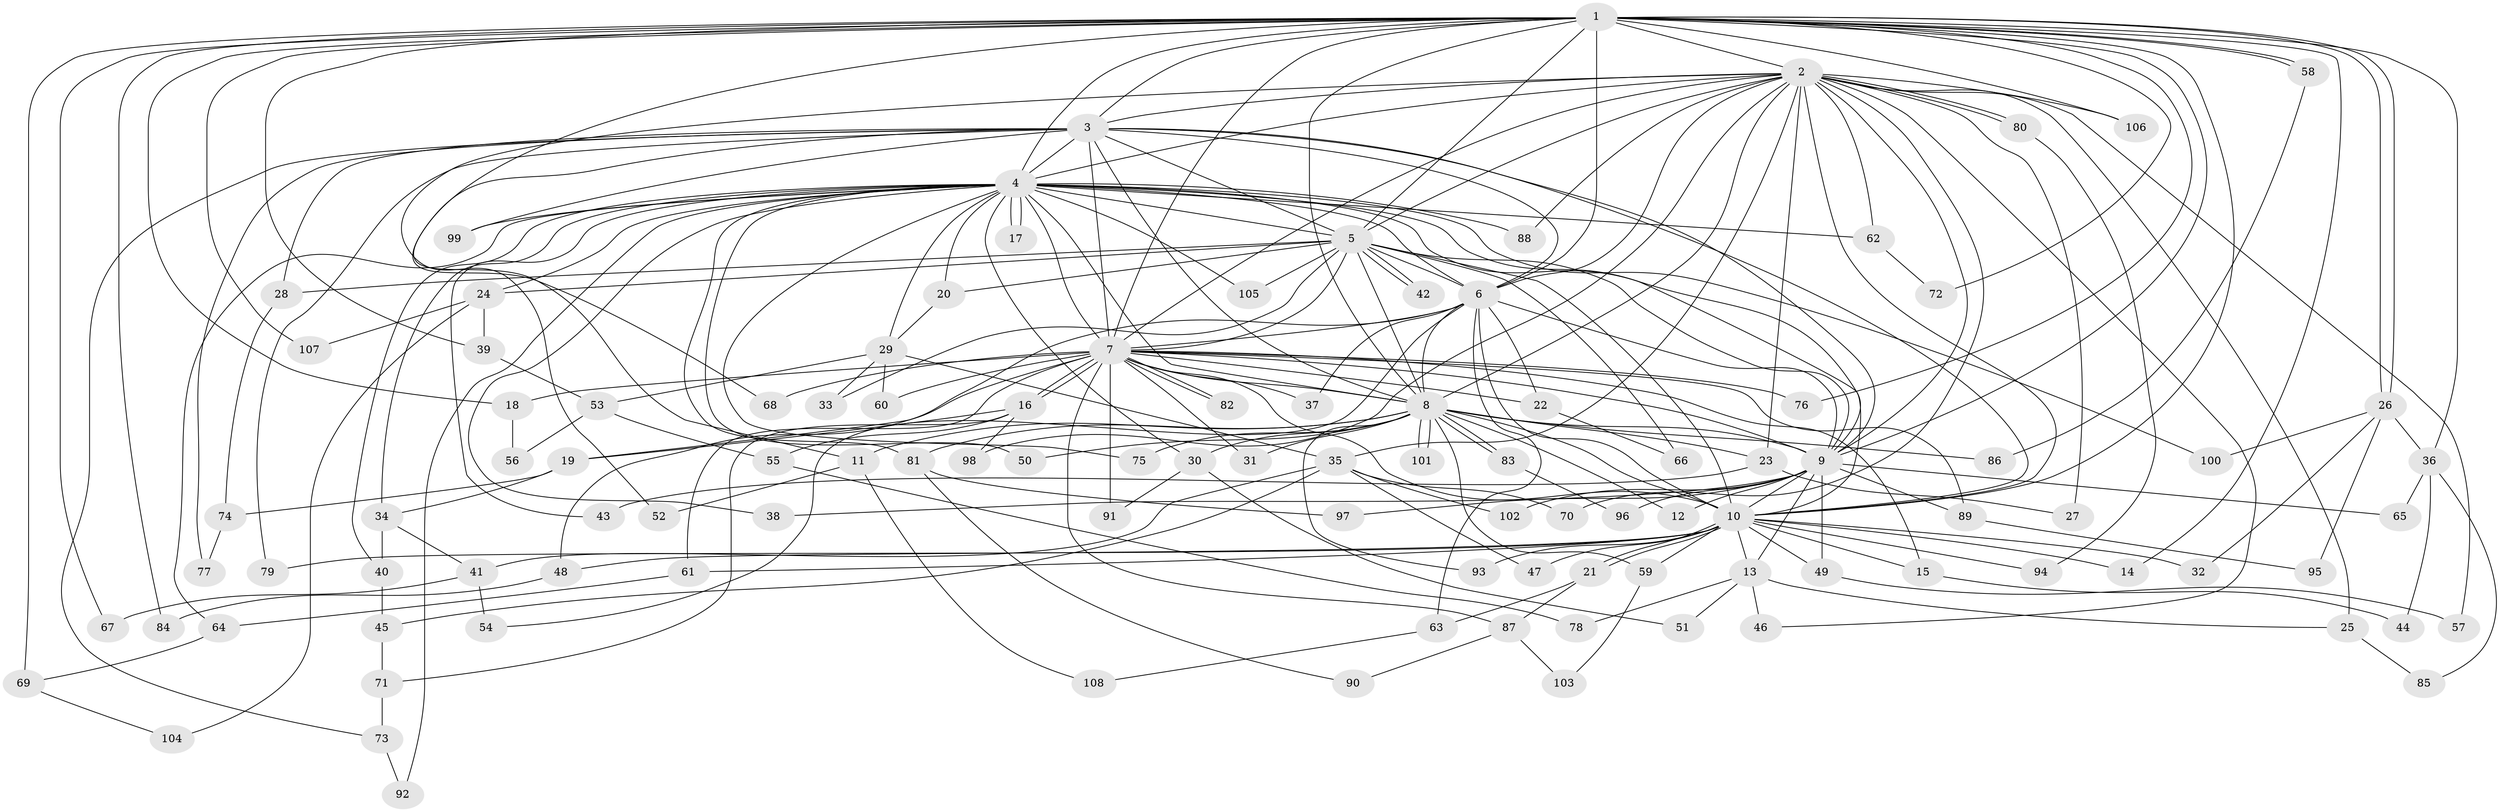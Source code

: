 // coarse degree distribution, {23: 0.015625, 29: 0.015625, 18: 0.015625, 21: 0.015625, 4: 0.078125, 2: 0.53125, 1: 0.109375, 5: 0.109375, 3: 0.078125, 12: 0.015625, 6: 0.015625}
// Generated by graph-tools (version 1.1) at 2025/48/03/04/25 21:48:27]
// undirected, 108 vertices, 241 edges
graph export_dot {
graph [start="1"]
  node [color=gray90,style=filled];
  1;
  2;
  3;
  4;
  5;
  6;
  7;
  8;
  9;
  10;
  11;
  12;
  13;
  14;
  15;
  16;
  17;
  18;
  19;
  20;
  21;
  22;
  23;
  24;
  25;
  26;
  27;
  28;
  29;
  30;
  31;
  32;
  33;
  34;
  35;
  36;
  37;
  38;
  39;
  40;
  41;
  42;
  43;
  44;
  45;
  46;
  47;
  48;
  49;
  50;
  51;
  52;
  53;
  54;
  55;
  56;
  57;
  58;
  59;
  60;
  61;
  62;
  63;
  64;
  65;
  66;
  67;
  68;
  69;
  70;
  71;
  72;
  73;
  74;
  75;
  76;
  77;
  78;
  79;
  80;
  81;
  82;
  83;
  84;
  85;
  86;
  87;
  88;
  89;
  90;
  91;
  92;
  93;
  94;
  95;
  96;
  97;
  98;
  99;
  100;
  101;
  102;
  103;
  104;
  105;
  106;
  107;
  108;
  1 -- 2;
  1 -- 3;
  1 -- 4;
  1 -- 5;
  1 -- 6;
  1 -- 7;
  1 -- 8;
  1 -- 9;
  1 -- 10;
  1 -- 14;
  1 -- 18;
  1 -- 26;
  1 -- 26;
  1 -- 36;
  1 -- 39;
  1 -- 58;
  1 -- 58;
  1 -- 67;
  1 -- 68;
  1 -- 69;
  1 -- 72;
  1 -- 76;
  1 -- 84;
  1 -- 106;
  1 -- 107;
  2 -- 3;
  2 -- 4;
  2 -- 5;
  2 -- 6;
  2 -- 7;
  2 -- 8;
  2 -- 9;
  2 -- 10;
  2 -- 23;
  2 -- 25;
  2 -- 27;
  2 -- 35;
  2 -- 46;
  2 -- 52;
  2 -- 57;
  2 -- 62;
  2 -- 70;
  2 -- 80;
  2 -- 80;
  2 -- 88;
  2 -- 98;
  2 -- 106;
  3 -- 4;
  3 -- 5;
  3 -- 6;
  3 -- 7;
  3 -- 8;
  3 -- 9;
  3 -- 10;
  3 -- 11;
  3 -- 28;
  3 -- 73;
  3 -- 77;
  3 -- 79;
  3 -- 99;
  4 -- 5;
  4 -- 6;
  4 -- 7;
  4 -- 8;
  4 -- 9;
  4 -- 10;
  4 -- 17;
  4 -- 17;
  4 -- 20;
  4 -- 24;
  4 -- 29;
  4 -- 30;
  4 -- 34;
  4 -- 38;
  4 -- 40;
  4 -- 43;
  4 -- 50;
  4 -- 62;
  4 -- 64;
  4 -- 75;
  4 -- 81;
  4 -- 88;
  4 -- 92;
  4 -- 99;
  4 -- 100;
  4 -- 105;
  5 -- 6;
  5 -- 7;
  5 -- 8;
  5 -- 9;
  5 -- 10;
  5 -- 20;
  5 -- 24;
  5 -- 28;
  5 -- 33;
  5 -- 42;
  5 -- 42;
  5 -- 66;
  5 -- 105;
  6 -- 7;
  6 -- 8;
  6 -- 9;
  6 -- 10;
  6 -- 22;
  6 -- 37;
  6 -- 48;
  6 -- 54;
  6 -- 63;
  7 -- 8;
  7 -- 9;
  7 -- 10;
  7 -- 15;
  7 -- 16;
  7 -- 16;
  7 -- 18;
  7 -- 19;
  7 -- 22;
  7 -- 31;
  7 -- 37;
  7 -- 60;
  7 -- 61;
  7 -- 68;
  7 -- 76;
  7 -- 82;
  7 -- 82;
  7 -- 87;
  7 -- 89;
  7 -- 91;
  8 -- 9;
  8 -- 10;
  8 -- 11;
  8 -- 12;
  8 -- 23;
  8 -- 30;
  8 -- 31;
  8 -- 50;
  8 -- 59;
  8 -- 75;
  8 -- 81;
  8 -- 83;
  8 -- 83;
  8 -- 86;
  8 -- 93;
  8 -- 101;
  8 -- 101;
  9 -- 10;
  9 -- 12;
  9 -- 13;
  9 -- 38;
  9 -- 49;
  9 -- 65;
  9 -- 89;
  9 -- 96;
  9 -- 97;
  9 -- 102;
  10 -- 13;
  10 -- 14;
  10 -- 15;
  10 -- 21;
  10 -- 21;
  10 -- 32;
  10 -- 47;
  10 -- 48;
  10 -- 49;
  10 -- 59;
  10 -- 61;
  10 -- 79;
  10 -- 93;
  10 -- 94;
  11 -- 52;
  11 -- 108;
  13 -- 25;
  13 -- 46;
  13 -- 51;
  13 -- 78;
  15 -- 44;
  16 -- 19;
  16 -- 55;
  16 -- 71;
  16 -- 98;
  18 -- 56;
  19 -- 34;
  19 -- 74;
  20 -- 29;
  21 -- 63;
  21 -- 87;
  22 -- 66;
  23 -- 27;
  23 -- 43;
  24 -- 39;
  24 -- 104;
  24 -- 107;
  25 -- 85;
  26 -- 32;
  26 -- 36;
  26 -- 95;
  26 -- 100;
  28 -- 74;
  29 -- 33;
  29 -- 35;
  29 -- 53;
  29 -- 60;
  30 -- 51;
  30 -- 91;
  34 -- 40;
  34 -- 41;
  35 -- 41;
  35 -- 45;
  35 -- 47;
  35 -- 70;
  35 -- 102;
  36 -- 44;
  36 -- 65;
  36 -- 85;
  39 -- 53;
  40 -- 45;
  41 -- 54;
  41 -- 67;
  45 -- 71;
  48 -- 84;
  49 -- 57;
  53 -- 55;
  53 -- 56;
  55 -- 78;
  58 -- 86;
  59 -- 103;
  61 -- 64;
  62 -- 72;
  63 -- 108;
  64 -- 69;
  69 -- 104;
  71 -- 73;
  73 -- 92;
  74 -- 77;
  80 -- 94;
  81 -- 90;
  81 -- 97;
  83 -- 96;
  87 -- 90;
  87 -- 103;
  89 -- 95;
}
